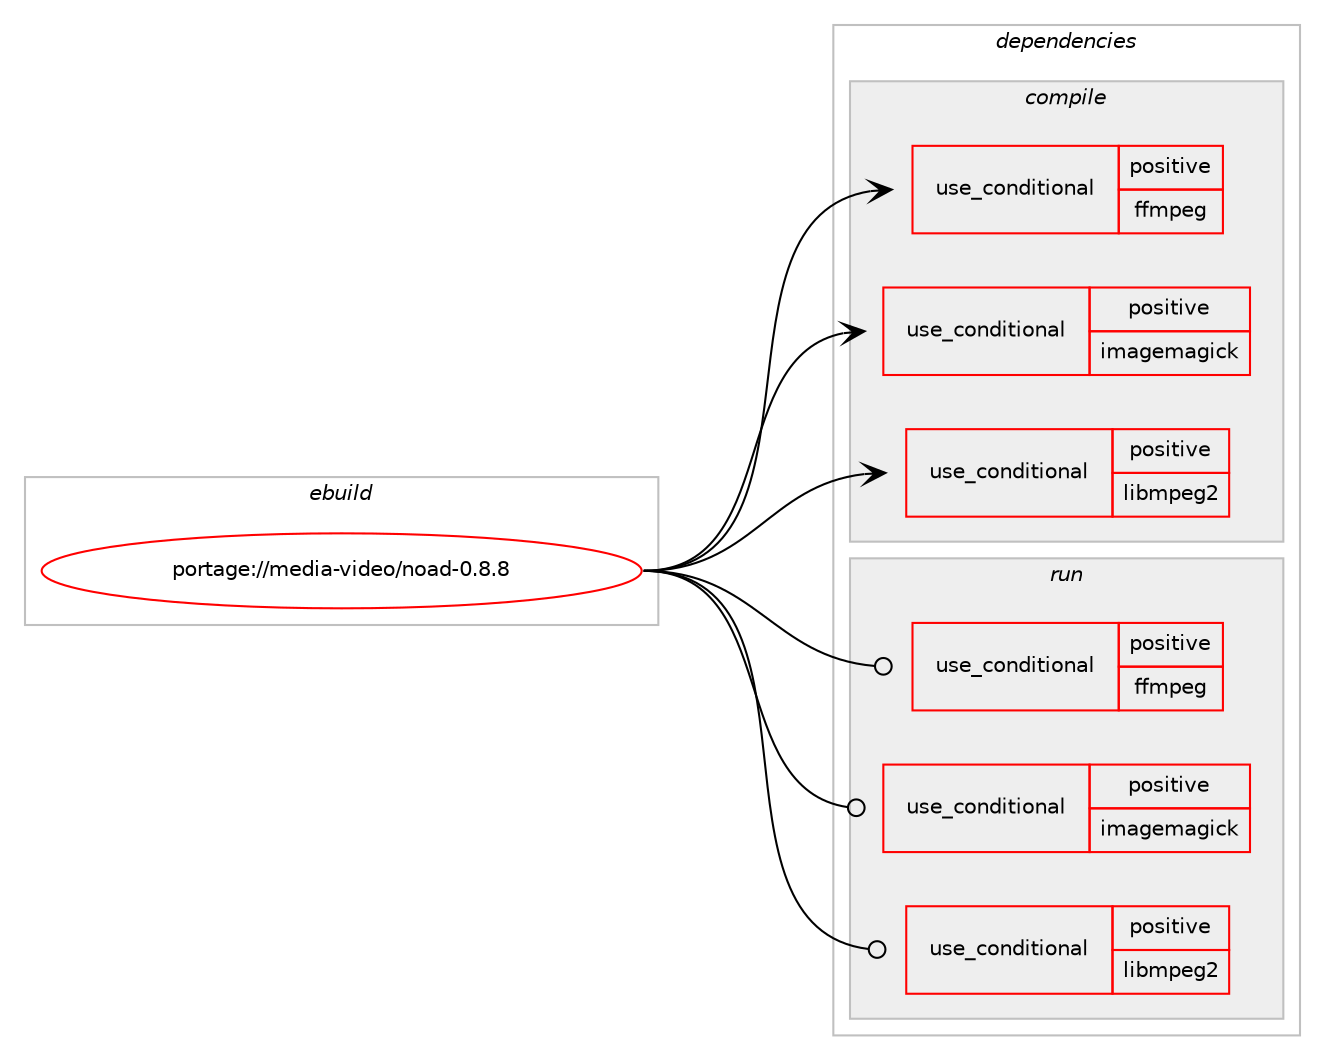 digraph prolog {

# *************
# Graph options
# *************

newrank=true;
concentrate=true;
compound=true;
graph [rankdir=LR,fontname=Helvetica,fontsize=10,ranksep=1.5];#, ranksep=2.5, nodesep=0.2];
edge  [arrowhead=vee];
node  [fontname=Helvetica,fontsize=10];

# **********
# The ebuild
# **********

subgraph cluster_leftcol {
color=gray;
rank=same;
label=<<i>ebuild</i>>;
id [label="portage://media-video/noad-0.8.8", color=red, width=4, href="../media-video/noad-0.8.8.svg"];
}

# ****************
# The dependencies
# ****************

subgraph cluster_midcol {
color=gray;
label=<<i>dependencies</i>>;
subgraph cluster_compile {
fillcolor="#eeeeee";
style=filled;
label=<<i>compile</i>>;
subgraph cond83053 {
dependency171023 [label=<<TABLE BORDER="0" CELLBORDER="1" CELLSPACING="0" CELLPADDING="4"><TR><TD ROWSPAN="3" CELLPADDING="10">use_conditional</TD></TR><TR><TD>positive</TD></TR><TR><TD>ffmpeg</TD></TR></TABLE>>, shape=none, color=red];
# *** BEGIN UNKNOWN DEPENDENCY TYPE (TODO) ***
# dependency171023 -> package_dependency(portage://media-video/noad-0.8.8,install,no,media-video,ffmpeg,none,[,,],any_same_slot,[])
# *** END UNKNOWN DEPENDENCY TYPE (TODO) ***

}
id:e -> dependency171023:w [weight=20,style="solid",arrowhead="vee"];
subgraph cond83054 {
dependency171024 [label=<<TABLE BORDER="0" CELLBORDER="1" CELLSPACING="0" CELLPADDING="4"><TR><TD ROWSPAN="3" CELLPADDING="10">use_conditional</TD></TR><TR><TD>positive</TD></TR><TR><TD>imagemagick</TD></TR></TABLE>>, shape=none, color=red];
# *** BEGIN UNKNOWN DEPENDENCY TYPE (TODO) ***
# dependency171024 -> package_dependency(portage://media-video/noad-0.8.8,install,no,media-gfx,imagemagick,none,[,,],any_same_slot,[])
# *** END UNKNOWN DEPENDENCY TYPE (TODO) ***

}
id:e -> dependency171024:w [weight=20,style="solid",arrowhead="vee"];
subgraph cond83055 {
dependency171025 [label=<<TABLE BORDER="0" CELLBORDER="1" CELLSPACING="0" CELLPADDING="4"><TR><TD ROWSPAN="3" CELLPADDING="10">use_conditional</TD></TR><TR><TD>positive</TD></TR><TR><TD>libmpeg2</TD></TR></TABLE>>, shape=none, color=red];
# *** BEGIN UNKNOWN DEPENDENCY TYPE (TODO) ***
# dependency171025 -> package_dependency(portage://media-video/noad-0.8.8,install,no,media-libs,libmpeg2,none,[,,],[],[])
# *** END UNKNOWN DEPENDENCY TYPE (TODO) ***

}
id:e -> dependency171025:w [weight=20,style="solid",arrowhead="vee"];
}
subgraph cluster_compileandrun {
fillcolor="#eeeeee";
style=filled;
label=<<i>compile and run</i>>;
}
subgraph cluster_run {
fillcolor="#eeeeee";
style=filled;
label=<<i>run</i>>;
subgraph cond83056 {
dependency171026 [label=<<TABLE BORDER="0" CELLBORDER="1" CELLSPACING="0" CELLPADDING="4"><TR><TD ROWSPAN="3" CELLPADDING="10">use_conditional</TD></TR><TR><TD>positive</TD></TR><TR><TD>ffmpeg</TD></TR></TABLE>>, shape=none, color=red];
# *** BEGIN UNKNOWN DEPENDENCY TYPE (TODO) ***
# dependency171026 -> package_dependency(portage://media-video/noad-0.8.8,run,no,media-video,ffmpeg,none,[,,],any_same_slot,[])
# *** END UNKNOWN DEPENDENCY TYPE (TODO) ***

}
id:e -> dependency171026:w [weight=20,style="solid",arrowhead="odot"];
subgraph cond83057 {
dependency171027 [label=<<TABLE BORDER="0" CELLBORDER="1" CELLSPACING="0" CELLPADDING="4"><TR><TD ROWSPAN="3" CELLPADDING="10">use_conditional</TD></TR><TR><TD>positive</TD></TR><TR><TD>imagemagick</TD></TR></TABLE>>, shape=none, color=red];
# *** BEGIN UNKNOWN DEPENDENCY TYPE (TODO) ***
# dependency171027 -> package_dependency(portage://media-video/noad-0.8.8,run,no,media-gfx,imagemagick,none,[,,],any_same_slot,[])
# *** END UNKNOWN DEPENDENCY TYPE (TODO) ***

}
id:e -> dependency171027:w [weight=20,style="solid",arrowhead="odot"];
subgraph cond83058 {
dependency171028 [label=<<TABLE BORDER="0" CELLBORDER="1" CELLSPACING="0" CELLPADDING="4"><TR><TD ROWSPAN="3" CELLPADDING="10">use_conditional</TD></TR><TR><TD>positive</TD></TR><TR><TD>libmpeg2</TD></TR></TABLE>>, shape=none, color=red];
# *** BEGIN UNKNOWN DEPENDENCY TYPE (TODO) ***
# dependency171028 -> package_dependency(portage://media-video/noad-0.8.8,run,no,media-libs,libmpeg2,none,[,,],[],[])
# *** END UNKNOWN DEPENDENCY TYPE (TODO) ***

}
id:e -> dependency171028:w [weight=20,style="solid",arrowhead="odot"];
}
}

# **************
# The candidates
# **************

subgraph cluster_choices {
rank=same;
color=gray;
label=<<i>candidates</i>>;

}

}
